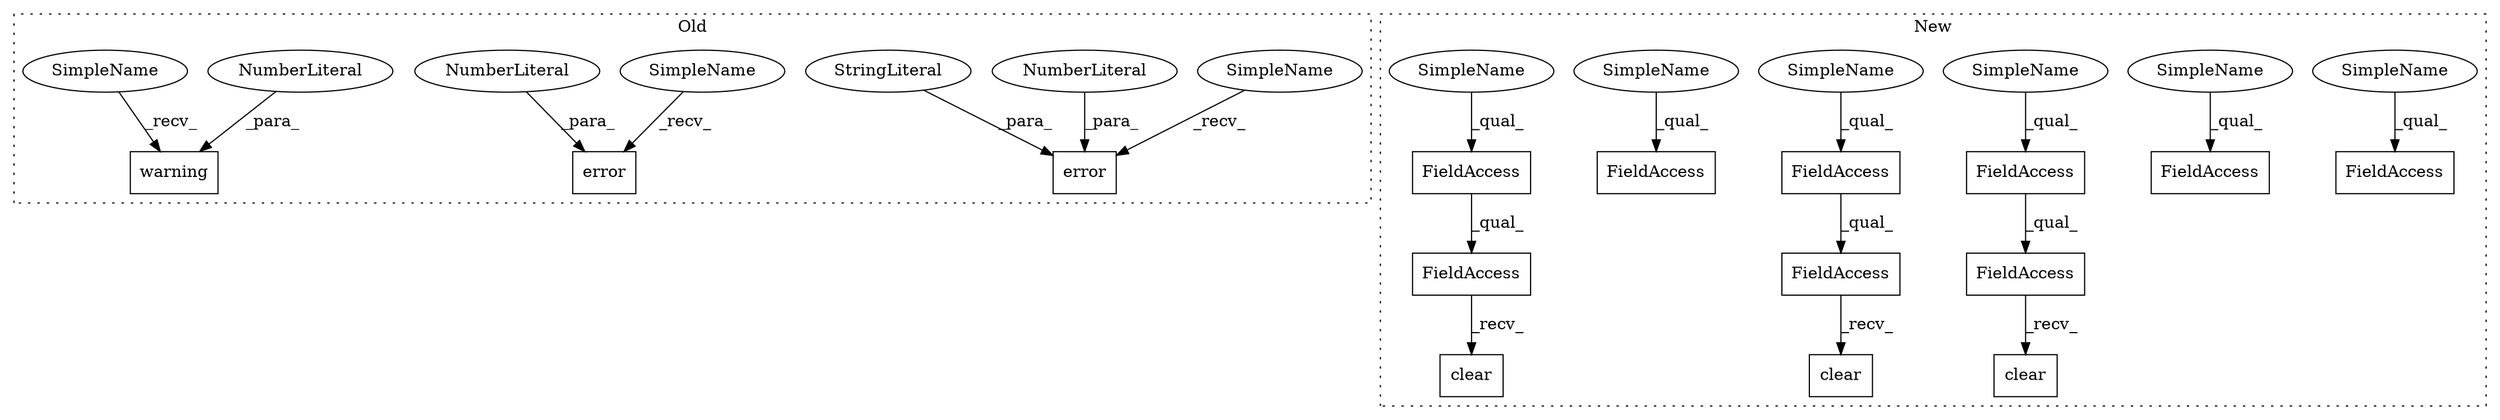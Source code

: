 digraph G {
subgraph cluster0 {
1 [label="error" a="32" s="13433,13480" l="6,1" shape="box"];
4 [label="NumberLiteral" a="34" s="13439" l="1" shape="ellipse"];
6 [label="error" a="32" s="12314,12389" l="6,1" shape="box"];
7 [label="NumberLiteral" a="34" s="12320" l="1" shape="ellipse"];
9 [label="warning" a="32" s="12166,12210" l="8,1" shape="box"];
10 [label="NumberLiteral" a="34" s="12174" l="1" shape="ellipse"];
11 [label="StringLiteral" a="45" s="13441" l="39" shape="ellipse"];
20 [label="SimpleName" a="42" s="13428" l="4" shape="ellipse"];
21 [label="SimpleName" a="42" s="12161" l="4" shape="ellipse"];
22 [label="SimpleName" a="42" s="12309" l="4" shape="ellipse"];
label = "Old";
style="dotted";
}
subgraph cluster1 {
2 [label="clear" a="32" s="13127" l="7" shape="box"];
3 [label="FieldAccess" a="22" s="13097" l="29" shape="box"];
5 [label="FieldAccess" a="22" s="13097" l="10" shape="box"];
8 [label="FieldAccess" a="22" s="13398" l="12" shape="box"];
12 [label="FieldAccess" a="22" s="14056" l="12" shape="box"];
13 [label="FieldAccess" a="22" s="13019" l="12" shape="box"];
14 [label="FieldAccess" a="22" s="13019" l="30" shape="box"];
15 [label="FieldAccess" a="22" s="13179" l="10" shape="box"];
16 [label="clear" a="32" s="13050" l="7" shape="box"];
17 [label="FieldAccess" a="22" s="13063" l="12" shape="box"];
18 [label="FieldAccess" a="22" s="13063" l="20" shape="box"];
19 [label="clear" a="32" s="13084" l="7" shape="box"];
23 [label="SimpleName" a="42" s="13179" l="4" shape="ellipse"];
24 [label="SimpleName" a="42" s="13398" l="4" shape="ellipse"];
25 [label="SimpleName" a="42" s="13019" l="4" shape="ellipse"];
26 [label="SimpleName" a="42" s="13063" l="4" shape="ellipse"];
27 [label="SimpleName" a="42" s="14056" l="4" shape="ellipse"];
28 [label="SimpleName" a="42" s="13097" l="4" shape="ellipse"];
label = "New";
style="dotted";
}
3 -> 2 [label="_recv_"];
4 -> 1 [label="_para_"];
5 -> 3 [label="_qual_"];
7 -> 6 [label="_para_"];
10 -> 9 [label="_para_"];
11 -> 1 [label="_para_"];
13 -> 14 [label="_qual_"];
14 -> 16 [label="_recv_"];
17 -> 18 [label="_qual_"];
18 -> 19 [label="_recv_"];
20 -> 1 [label="_recv_"];
21 -> 9 [label="_recv_"];
22 -> 6 [label="_recv_"];
23 -> 15 [label="_qual_"];
24 -> 8 [label="_qual_"];
25 -> 13 [label="_qual_"];
26 -> 17 [label="_qual_"];
27 -> 12 [label="_qual_"];
28 -> 5 [label="_qual_"];
}